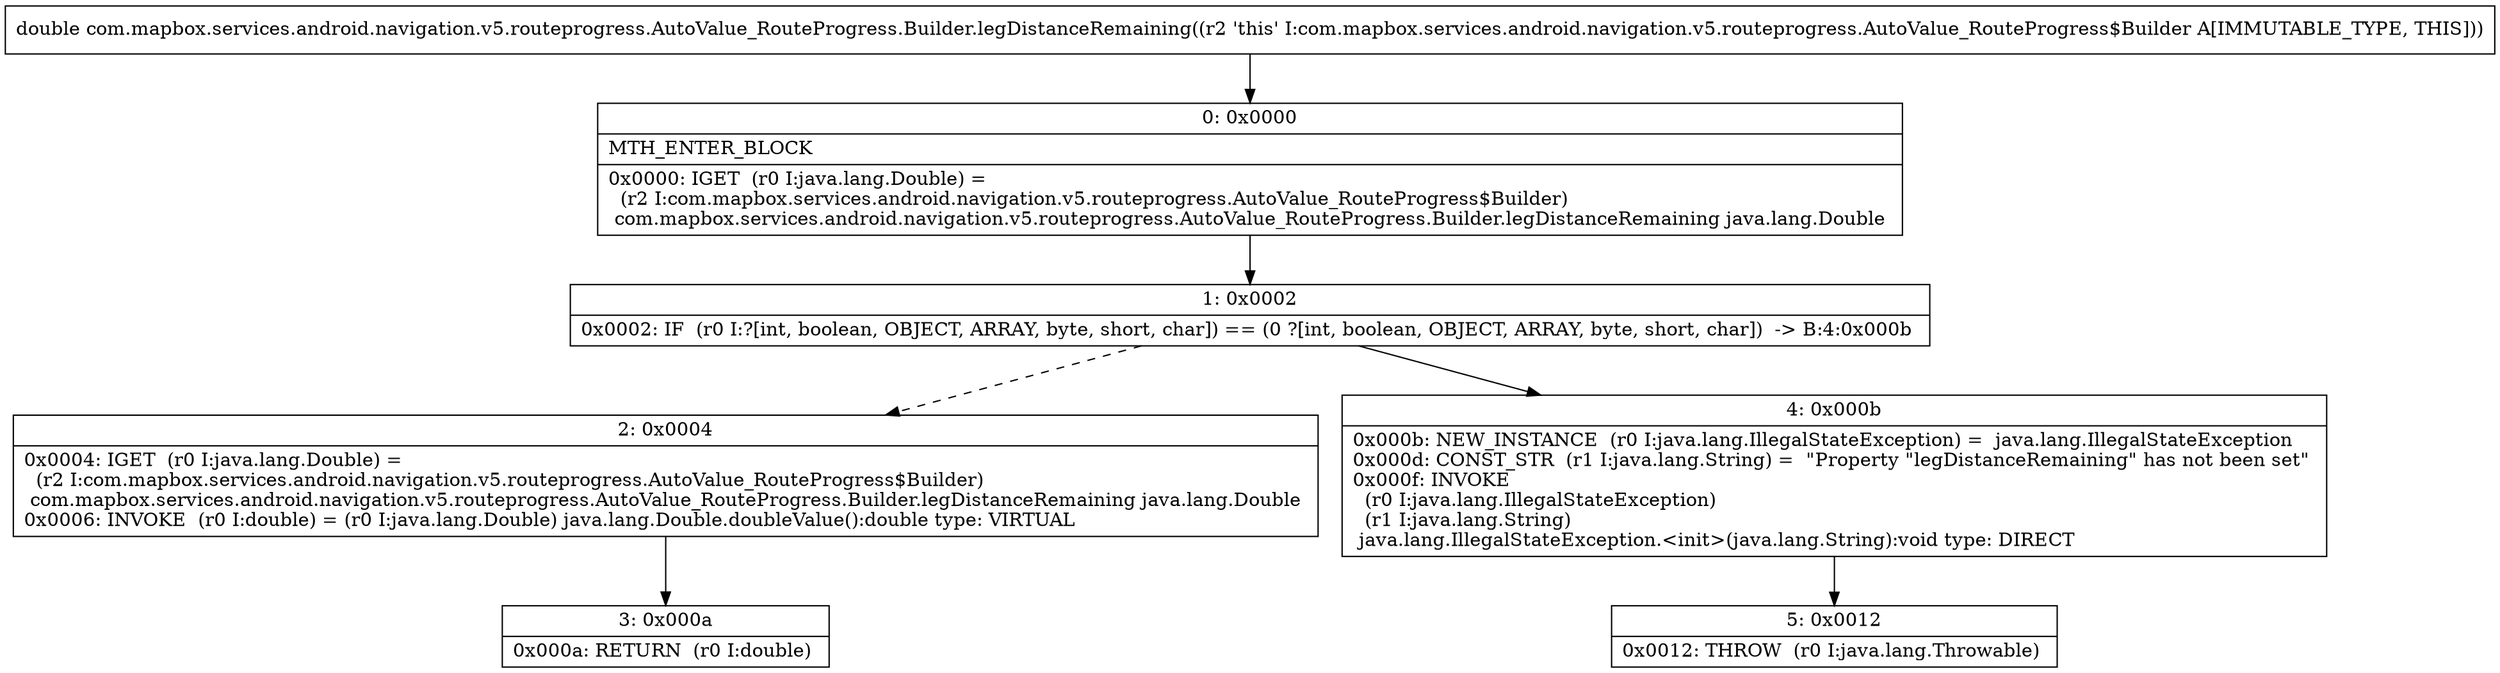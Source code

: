 digraph "CFG forcom.mapbox.services.android.navigation.v5.routeprogress.AutoValue_RouteProgress.Builder.legDistanceRemaining()D" {
Node_0 [shape=record,label="{0\:\ 0x0000|MTH_ENTER_BLOCK\l|0x0000: IGET  (r0 I:java.lang.Double) = \l  (r2 I:com.mapbox.services.android.navigation.v5.routeprogress.AutoValue_RouteProgress$Builder)\l com.mapbox.services.android.navigation.v5.routeprogress.AutoValue_RouteProgress.Builder.legDistanceRemaining java.lang.Double \l}"];
Node_1 [shape=record,label="{1\:\ 0x0002|0x0002: IF  (r0 I:?[int, boolean, OBJECT, ARRAY, byte, short, char]) == (0 ?[int, boolean, OBJECT, ARRAY, byte, short, char])  \-\> B:4:0x000b \l}"];
Node_2 [shape=record,label="{2\:\ 0x0004|0x0004: IGET  (r0 I:java.lang.Double) = \l  (r2 I:com.mapbox.services.android.navigation.v5.routeprogress.AutoValue_RouteProgress$Builder)\l com.mapbox.services.android.navigation.v5.routeprogress.AutoValue_RouteProgress.Builder.legDistanceRemaining java.lang.Double \l0x0006: INVOKE  (r0 I:double) = (r0 I:java.lang.Double) java.lang.Double.doubleValue():double type: VIRTUAL \l}"];
Node_3 [shape=record,label="{3\:\ 0x000a|0x000a: RETURN  (r0 I:double) \l}"];
Node_4 [shape=record,label="{4\:\ 0x000b|0x000b: NEW_INSTANCE  (r0 I:java.lang.IllegalStateException) =  java.lang.IllegalStateException \l0x000d: CONST_STR  (r1 I:java.lang.String) =  \"Property \"legDistanceRemaining\" has not been set\" \l0x000f: INVOKE  \l  (r0 I:java.lang.IllegalStateException)\l  (r1 I:java.lang.String)\l java.lang.IllegalStateException.\<init\>(java.lang.String):void type: DIRECT \l}"];
Node_5 [shape=record,label="{5\:\ 0x0012|0x0012: THROW  (r0 I:java.lang.Throwable) \l}"];
MethodNode[shape=record,label="{double com.mapbox.services.android.navigation.v5.routeprogress.AutoValue_RouteProgress.Builder.legDistanceRemaining((r2 'this' I:com.mapbox.services.android.navigation.v5.routeprogress.AutoValue_RouteProgress$Builder A[IMMUTABLE_TYPE, THIS])) }"];
MethodNode -> Node_0;
Node_0 -> Node_1;
Node_1 -> Node_2[style=dashed];
Node_1 -> Node_4;
Node_2 -> Node_3;
Node_4 -> Node_5;
}


